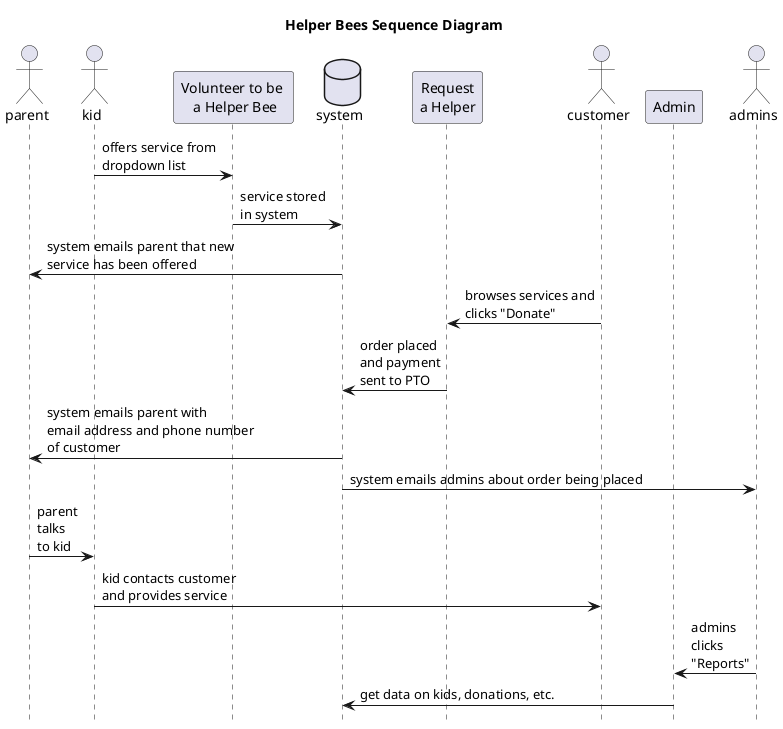 @startuml

hide footbox
title Helper Bees Sequence Diagram

actor parent
actor kid
participant "Volunteer to be \n a Helper Bee"
database system
participant "Request\na Helper"
kid -> "Volunteer to be \n a Helper Bee" : offers service from\ndropdown list
"Volunteer to be \n a Helper Bee" -> system : service stored\nin system
system -> parent : system emails parent that new\nservice has been offered

actor customer
participant "Admin"
actor admins
customer -> "Request\na Helper" : browses services and\nclicks "Donate"
"Request\na Helper" -> system : order placed\nand payment\nsent to PTO
system -> parent : system emails parent with\nemail address and phone number\nof customer
system -> admins : system emails admins about order being placed
parent -> kid : parent\ntalks\nto kid
kid -> customer : kid contacts customer\nand provides service
admins -> "Admin" : admins\nclicks\n"Reports"
"Admin" -> system : get data on kids, donations, etc.

@enduml
